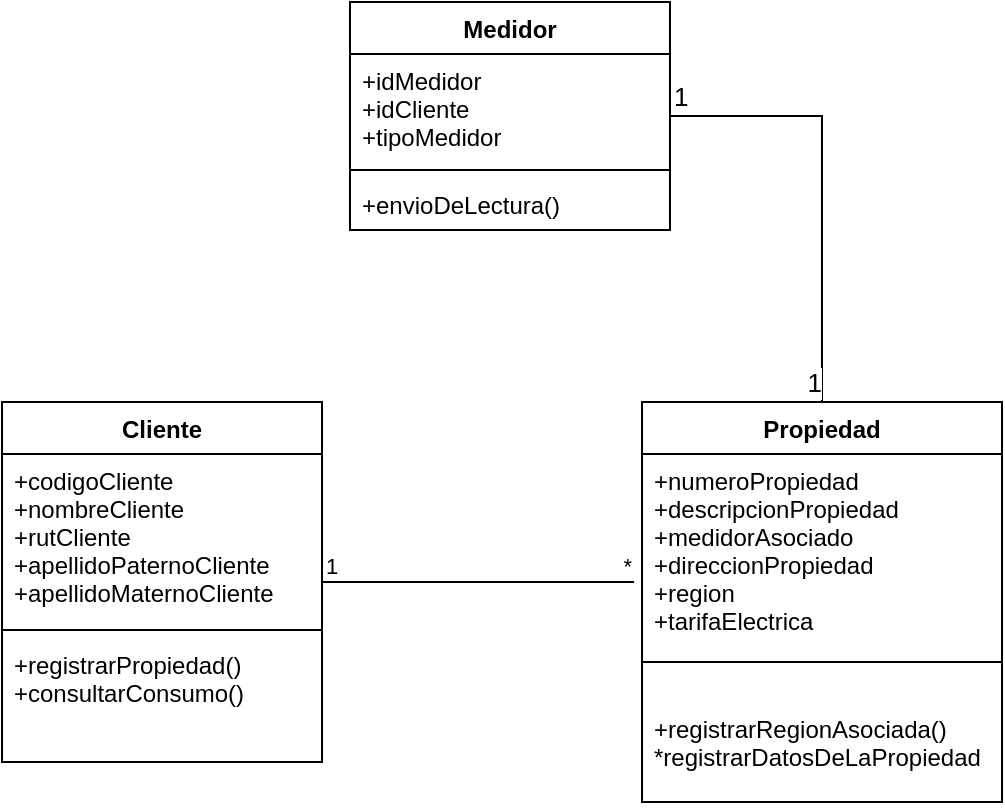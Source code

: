 <mxfile version="17.4.0"><diagram id="qm7y8qoL4RPY9x-X0Lcd" name="Page-1"><mxGraphModel dx="1422" dy="735" grid="1" gridSize="10" guides="1" tooltips="1" connect="1" arrows="1" fold="1" page="1" pageScale="1" pageWidth="827" pageHeight="1169" math="0" shadow="0"><root><mxCell id="0"/><mxCell id="1" parent="0"/><mxCell id="ZlYc11HUqQ6ZUHuZFjtj-1" value="Medidor" style="swimlane;fontStyle=1;align=center;verticalAlign=top;childLayout=stackLayout;horizontal=1;startSize=26;horizontalStack=0;resizeParent=1;resizeParentMax=0;resizeLast=0;collapsible=1;marginBottom=0;" vertex="1" parent="1"><mxGeometry x="334" y="80" width="160" height="114" as="geometry"/></mxCell><mxCell id="ZlYc11HUqQ6ZUHuZFjtj-2" value="+idMedidor&#xA;+idCliente&#xA;+tipoMedidor" style="text;strokeColor=none;fillColor=none;align=left;verticalAlign=top;spacingLeft=4;spacingRight=4;overflow=hidden;rotatable=0;points=[[0,0.5],[1,0.5]];portConstraint=eastwest;" vertex="1" parent="ZlYc11HUqQ6ZUHuZFjtj-1"><mxGeometry y="26" width="160" height="54" as="geometry"/></mxCell><mxCell id="ZlYc11HUqQ6ZUHuZFjtj-3" value="" style="line;strokeWidth=1;fillColor=none;align=left;verticalAlign=middle;spacingTop=-1;spacingLeft=3;spacingRight=3;rotatable=0;labelPosition=right;points=[];portConstraint=eastwest;" vertex="1" parent="ZlYc11HUqQ6ZUHuZFjtj-1"><mxGeometry y="80" width="160" height="8" as="geometry"/></mxCell><mxCell id="ZlYc11HUqQ6ZUHuZFjtj-4" value="+envioDeLectura()" style="text;strokeColor=none;fillColor=none;align=left;verticalAlign=top;spacingLeft=4;spacingRight=4;overflow=hidden;rotatable=0;points=[[0,0.5],[1,0.5]];portConstraint=eastwest;" vertex="1" parent="ZlYc11HUqQ6ZUHuZFjtj-1"><mxGeometry y="88" width="160" height="26" as="geometry"/></mxCell><mxCell id="ZlYc11HUqQ6ZUHuZFjtj-5" value="Cliente" style="swimlane;fontStyle=1;align=center;verticalAlign=top;childLayout=stackLayout;horizontal=1;startSize=26;horizontalStack=0;resizeParent=1;resizeParentMax=0;resizeLast=0;collapsible=1;marginBottom=0;" vertex="1" parent="1"><mxGeometry x="160" y="280" width="160" height="180" as="geometry"/></mxCell><mxCell id="ZlYc11HUqQ6ZUHuZFjtj-6" value="+codigoCliente&#xA;+nombreCliente&#xA;+rutCliente&#xA;+apellidoPaternoCliente&#xA;+apellidoMaternoCliente&#xA;" style="text;strokeColor=none;fillColor=none;align=left;verticalAlign=top;spacingLeft=4;spacingRight=4;overflow=hidden;rotatable=0;points=[[0,0.5],[1,0.5]];portConstraint=eastwest;" vertex="1" parent="ZlYc11HUqQ6ZUHuZFjtj-5"><mxGeometry y="26" width="160" height="84" as="geometry"/></mxCell><mxCell id="ZlYc11HUqQ6ZUHuZFjtj-7" value="" style="line;strokeWidth=1;fillColor=none;align=left;verticalAlign=middle;spacingTop=-1;spacingLeft=3;spacingRight=3;rotatable=0;labelPosition=right;points=[];portConstraint=eastwest;" vertex="1" parent="ZlYc11HUqQ6ZUHuZFjtj-5"><mxGeometry y="110" width="160" height="8" as="geometry"/></mxCell><mxCell id="ZlYc11HUqQ6ZUHuZFjtj-8" value="+registrarPropiedad()&#xA;+consultarConsumo()&#xA;" style="text;strokeColor=none;fillColor=none;align=left;verticalAlign=top;spacingLeft=4;spacingRight=4;overflow=hidden;rotatable=0;points=[[0,0.5],[1,0.5]];portConstraint=eastwest;" vertex="1" parent="ZlYc11HUqQ6ZUHuZFjtj-5"><mxGeometry y="118" width="160" height="62" as="geometry"/></mxCell><mxCell id="ZlYc11HUqQ6ZUHuZFjtj-9" value="Propiedad" style="swimlane;fontStyle=1;align=center;verticalAlign=top;childLayout=stackLayout;horizontal=1;startSize=26;horizontalStack=0;resizeParent=1;resizeParentMax=0;resizeLast=0;collapsible=1;marginBottom=0;" vertex="1" parent="1"><mxGeometry x="480" y="280" width="180" height="200" as="geometry"/></mxCell><mxCell id="ZlYc11HUqQ6ZUHuZFjtj-10" value="+numeroPropiedad&#xA;+descripcionPropiedad&#xA;+medidorAsociado&#xA;+direccionPropiedad&#xA;+region&#xA;+tarifaElectrica" style="text;strokeColor=none;fillColor=none;align=left;verticalAlign=top;spacingLeft=4;spacingRight=4;overflow=hidden;rotatable=0;points=[[0,0.5],[1,0.5]];portConstraint=eastwest;" vertex="1" parent="ZlYc11HUqQ6ZUHuZFjtj-9"><mxGeometry y="26" width="180" height="84" as="geometry"/></mxCell><mxCell id="ZlYc11HUqQ6ZUHuZFjtj-11" value="" style="line;strokeWidth=1;fillColor=none;align=left;verticalAlign=middle;spacingTop=-1;spacingLeft=3;spacingRight=3;rotatable=0;labelPosition=right;points=[];portConstraint=eastwest;" vertex="1" parent="ZlYc11HUqQ6ZUHuZFjtj-9"><mxGeometry y="110" width="180" height="40" as="geometry"/></mxCell><mxCell id="ZlYc11HUqQ6ZUHuZFjtj-12" value="+registrarRegionAsociada()&#xA;*registrarDatosDeLaPropiedad&#xA;" style="text;strokeColor=none;fillColor=none;align=left;verticalAlign=top;spacingLeft=4;spacingRight=4;overflow=hidden;rotatable=0;points=[[0,0.5],[1,0.5]];portConstraint=eastwest;" vertex="1" parent="ZlYc11HUqQ6ZUHuZFjtj-9"><mxGeometry y="150" width="180" height="50" as="geometry"/></mxCell><mxCell id="ZlYc11HUqQ6ZUHuZFjtj-16" value="" style="endArrow=none;html=1;edgeStyle=orthogonalEdgeStyle;rounded=0;exitX=1;exitY=0.5;exitDx=0;exitDy=0;entryX=-0.022;entryY=0.762;entryDx=0;entryDy=0;entryPerimeter=0;" edge="1" parent="1" source="ZlYc11HUqQ6ZUHuZFjtj-5" target="ZlYc11HUqQ6ZUHuZFjtj-10"><mxGeometry relative="1" as="geometry"><mxPoint x="210" y="540" as="sourcePoint"/><mxPoint x="450" y="370" as="targetPoint"/></mxGeometry></mxCell><mxCell id="ZlYc11HUqQ6ZUHuZFjtj-17" value="1" style="edgeLabel;resizable=0;html=1;align=left;verticalAlign=bottom;" connectable="0" vertex="1" parent="ZlYc11HUqQ6ZUHuZFjtj-16"><mxGeometry x="-1" relative="1" as="geometry"/></mxCell><mxCell id="ZlYc11HUqQ6ZUHuZFjtj-18" value="*" style="edgeLabel;resizable=0;html=1;align=right;verticalAlign=bottom;" connectable="0" vertex="1" parent="ZlYc11HUqQ6ZUHuZFjtj-16"><mxGeometry x="1" relative="1" as="geometry"/></mxCell><mxCell id="ZlYc11HUqQ6ZUHuZFjtj-24" value="" style="endArrow=none;html=1;edgeStyle=orthogonalEdgeStyle;rounded=0;fontSize=13;exitX=1;exitY=0.5;exitDx=0;exitDy=0;entryX=0.5;entryY=0;entryDx=0;entryDy=0;" edge="1" parent="1" source="ZlYc11HUqQ6ZUHuZFjtj-1" target="ZlYc11HUqQ6ZUHuZFjtj-9"><mxGeometry relative="1" as="geometry"><mxPoint x="680" y="150" as="sourcePoint"/><mxPoint x="840" y="150" as="targetPoint"/></mxGeometry></mxCell><mxCell id="ZlYc11HUqQ6ZUHuZFjtj-25" value="1" style="edgeLabel;resizable=0;html=1;align=left;verticalAlign=bottom;fontSize=13;" connectable="0" vertex="1" parent="ZlYc11HUqQ6ZUHuZFjtj-24"><mxGeometry x="-1" relative="1" as="geometry"/></mxCell><mxCell id="ZlYc11HUqQ6ZUHuZFjtj-26" value="1" style="edgeLabel;resizable=0;html=1;align=right;verticalAlign=bottom;fontSize=13;" connectable="0" vertex="1" parent="ZlYc11HUqQ6ZUHuZFjtj-24"><mxGeometry x="1" relative="1" as="geometry"/></mxCell></root></mxGraphModel></diagram></mxfile>